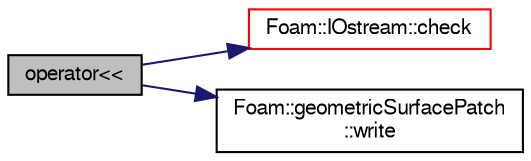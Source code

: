 digraph "operator&lt;&lt;"
{
  bgcolor="transparent";
  edge [fontname="FreeSans",fontsize="10",labelfontname="FreeSans",labelfontsize="10"];
  node [fontname="FreeSans",fontsize="10",shape=record];
  rankdir="LR";
  Node134665 [label="operator\<\<",height=0.2,width=0.4,color="black", fillcolor="grey75", style="filled", fontcolor="black"];
  Node134665 -> Node134666 [color="midnightblue",fontsize="10",style="solid",fontname="FreeSans"];
  Node134666 [label="Foam::IOstream::check",height=0.2,width=0.4,color="red",URL="$a26226.html#a367eb3425fc4e8270e2aa961df8ac8a5",tooltip="Check IOstream status for given operation. "];
  Node134665 -> Node134715 [color="midnightblue",fontsize="10",style="solid",fontname="FreeSans"];
  Node134715 [label="Foam::geometricSurfacePatch\l::write",height=0.2,width=0.4,color="black",URL="$a30586.html#a293fdfec8bdfbd5c3913ab4c9f3454ff",tooltip="Write. "];
}
